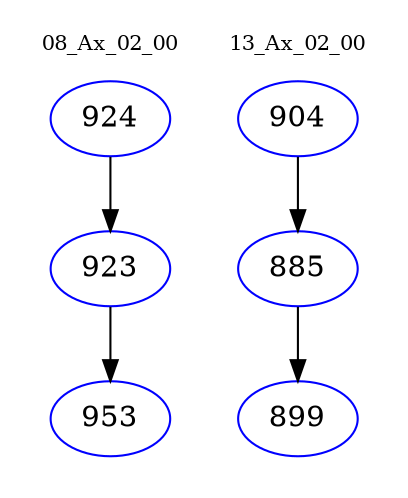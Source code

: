 digraph{
subgraph cluster_0 {
color = white
label = "08_Ax_02_00";
fontsize=10;
T0_924 [label="924", color="blue"]
T0_924 -> T0_923 [color="black"]
T0_923 [label="923", color="blue"]
T0_923 -> T0_953 [color="black"]
T0_953 [label="953", color="blue"]
}
subgraph cluster_1 {
color = white
label = "13_Ax_02_00";
fontsize=10;
T1_904 [label="904", color="blue"]
T1_904 -> T1_885 [color="black"]
T1_885 [label="885", color="blue"]
T1_885 -> T1_899 [color="black"]
T1_899 [label="899", color="blue"]
}
}
